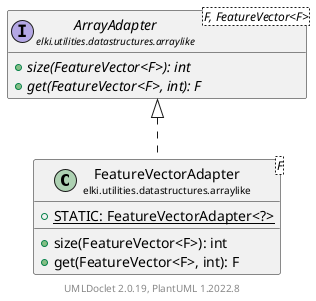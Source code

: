 @startuml
    remove .*\.(Instance|Par|Parameterizer|Factory)$
    set namespaceSeparator none
    hide empty fields
    hide empty methods

    class "<size:14>FeatureVectorAdapter\n<size:10>elki.utilities.datastructures.arraylike" as elki.utilities.datastructures.arraylike.FeatureVectorAdapter<F> [[FeatureVectorAdapter.html]] {
        {static} +STATIC: FeatureVectorAdapter<?>
        +size(FeatureVector<F>): int
        +get(FeatureVector<F>, int): F
    }

    interface "<size:14>ArrayAdapter\n<size:10>elki.utilities.datastructures.arraylike" as elki.utilities.datastructures.arraylike.ArrayAdapter<F, FeatureVector<F>> [[ArrayAdapter.html]] {
        {abstract} +size(FeatureVector<F>): int
        {abstract} +get(FeatureVector<F>, int): F
    }

    elki.utilities.datastructures.arraylike.ArrayAdapter <|.. elki.utilities.datastructures.arraylike.FeatureVectorAdapter

    center footer UMLDoclet 2.0.19, PlantUML 1.2022.8
@enduml
